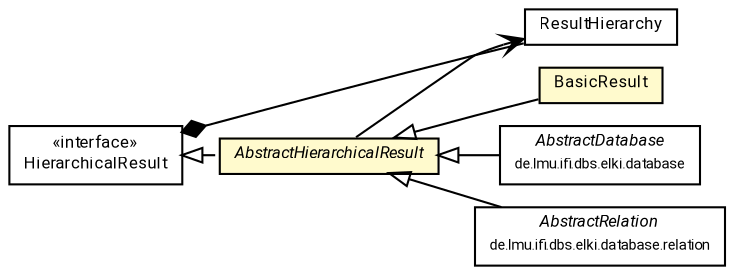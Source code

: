 #!/usr/local/bin/dot
#
# Class diagram 
# Generated by UMLGraph version R5_7_2-60-g0e99a6 (http://www.spinellis.gr/umlgraph/)
#

digraph G {
	graph [fontnames="svg"]
	edge [fontname="Roboto",fontsize=7,labelfontname="Roboto",labelfontsize=7,color="black"];
	node [fontname="Roboto",fontcolor="black",fontsize=8,shape=plaintext,margin=0,width=0,height=0];
	nodesep=0.15;
	ranksep=0.25;
	rankdir=LR;
	// de.lmu.ifi.dbs.elki.result.BasicResult
	c1068230 [label=<<table title="de.lmu.ifi.dbs.elki.result.BasicResult" border="0" cellborder="1" cellspacing="0" cellpadding="2" bgcolor="LemonChiffon" href="BasicResult.html" target="_parent">
		<tr><td><table border="0" cellspacing="0" cellpadding="1">
		<tr><td align="center" balign="center"> <font face="Roboto">BasicResult</font> </td></tr>
		</table></td></tr>
		</table>>, URL="BasicResult.html"];
	// de.lmu.ifi.dbs.elki.result.AbstractHierarchicalResult
	c1068301 [label=<<table title="de.lmu.ifi.dbs.elki.result.AbstractHierarchicalResult" border="0" cellborder="1" cellspacing="0" cellpadding="2" bgcolor="lemonChiffon" href="AbstractHierarchicalResult.html" target="_parent">
		<tr><td><table border="0" cellspacing="0" cellpadding="1">
		<tr><td align="center" balign="center"> <font face="Roboto"><i>AbstractHierarchicalResult</i></font> </td></tr>
		</table></td></tr>
		</table>>, URL="AbstractHierarchicalResult.html"];
	// de.lmu.ifi.dbs.elki.result.HierarchicalResult
	c1068302 [label=<<table title="de.lmu.ifi.dbs.elki.result.HierarchicalResult" border="0" cellborder="1" cellspacing="0" cellpadding="2" href="HierarchicalResult.html" target="_parent">
		<tr><td><table border="0" cellspacing="0" cellpadding="1">
		<tr><td align="center" balign="center"> &#171;interface&#187; </td></tr>
		<tr><td align="center" balign="center"> <font face="Roboto">HierarchicalResult</font> </td></tr>
		</table></td></tr>
		</table>>, URL="HierarchicalResult.html"];
	// de.lmu.ifi.dbs.elki.result.ResultHierarchy
	c1068304 [label=<<table title="de.lmu.ifi.dbs.elki.result.ResultHierarchy" border="0" cellborder="1" cellspacing="0" cellpadding="2" href="ResultHierarchy.html" target="_parent">
		<tr><td><table border="0" cellspacing="0" cellpadding="1">
		<tr><td align="center" balign="center"> <font face="Roboto">ResultHierarchy</font> </td></tr>
		</table></td></tr>
		</table>>, URL="ResultHierarchy.html"];
	// de.lmu.ifi.dbs.elki.database.AbstractDatabase
	c1069393 [label=<<table title="de.lmu.ifi.dbs.elki.database.AbstractDatabase" border="0" cellborder="1" cellspacing="0" cellpadding="2" href="../database/AbstractDatabase.html" target="_parent">
		<tr><td><table border="0" cellspacing="0" cellpadding="1">
		<tr><td align="center" balign="center"> <font face="Roboto"><i>AbstractDatabase</i></font> </td></tr>
		<tr><td align="center" balign="center"> <font face="Roboto" point-size="7.0">de.lmu.ifi.dbs.elki.database</font> </td></tr>
		</table></td></tr>
		</table>>, URL="../database/AbstractDatabase.html"];
	// de.lmu.ifi.dbs.elki.database.relation.AbstractRelation<O>
	c1069397 [label=<<table title="de.lmu.ifi.dbs.elki.database.relation.AbstractRelation" border="0" cellborder="1" cellspacing="0" cellpadding="2" href="../database/relation/AbstractRelation.html" target="_parent">
		<tr><td><table border="0" cellspacing="0" cellpadding="1">
		<tr><td align="center" balign="center"> <font face="Roboto"><i>AbstractRelation</i></font> </td></tr>
		<tr><td align="center" balign="center"> <font face="Roboto" point-size="7.0">de.lmu.ifi.dbs.elki.database.relation</font> </td></tr>
		</table></td></tr>
		</table>>, URL="../database/relation/AbstractRelation.html"];
	// de.lmu.ifi.dbs.elki.result.BasicResult extends de.lmu.ifi.dbs.elki.result.AbstractHierarchicalResult
	c1068301 -> c1068230 [arrowtail=empty,dir=back,weight=10];
	// de.lmu.ifi.dbs.elki.result.AbstractHierarchicalResult implements de.lmu.ifi.dbs.elki.result.HierarchicalResult
	c1068302 -> c1068301 [arrowtail=empty,style=dashed,dir=back,weight=9];
	// de.lmu.ifi.dbs.elki.result.HierarchicalResult composed de.lmu.ifi.dbs.elki.result.ResultHierarchy
	c1068302 -> c1068304 [arrowhead=none,arrowtail=diamond,dir=back,weight=6];
	// de.lmu.ifi.dbs.elki.database.AbstractDatabase extends de.lmu.ifi.dbs.elki.result.AbstractHierarchicalResult
	c1068301 -> c1069393 [arrowtail=empty,dir=back,weight=10];
	// de.lmu.ifi.dbs.elki.database.relation.AbstractRelation<O> extends de.lmu.ifi.dbs.elki.result.AbstractHierarchicalResult
	c1068301 -> c1069397 [arrowtail=empty,dir=back,weight=10];
	// de.lmu.ifi.dbs.elki.result.AbstractHierarchicalResult navassoc de.lmu.ifi.dbs.elki.result.ResultHierarchy
	c1068301 -> c1068304 [arrowhead=open,weight=1];
}

